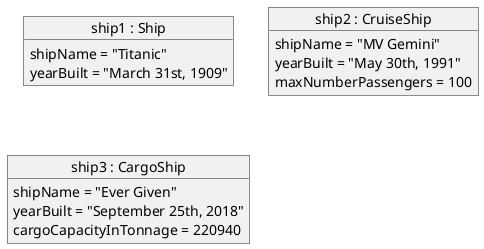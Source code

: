 @startuml
top to bottom direction

object "ship1 : Ship" as ship1 {
  shipName = "Titanic"
  yearBuilt = "March 31st, 1909"
}

object "ship2 : CruiseShip" as ship2 {
  shipName = "MV Gemini"
  yearBuilt = "May 30th, 1991"
  maxNumberPassengers = 100
}

object "ship3 : CargoShip" as ship3 {
  shipName = "Ever Given"
  yearBuilt = "September 25th, 2018"
  cargoCapacityInTonnage = 220940
}
@enduml
